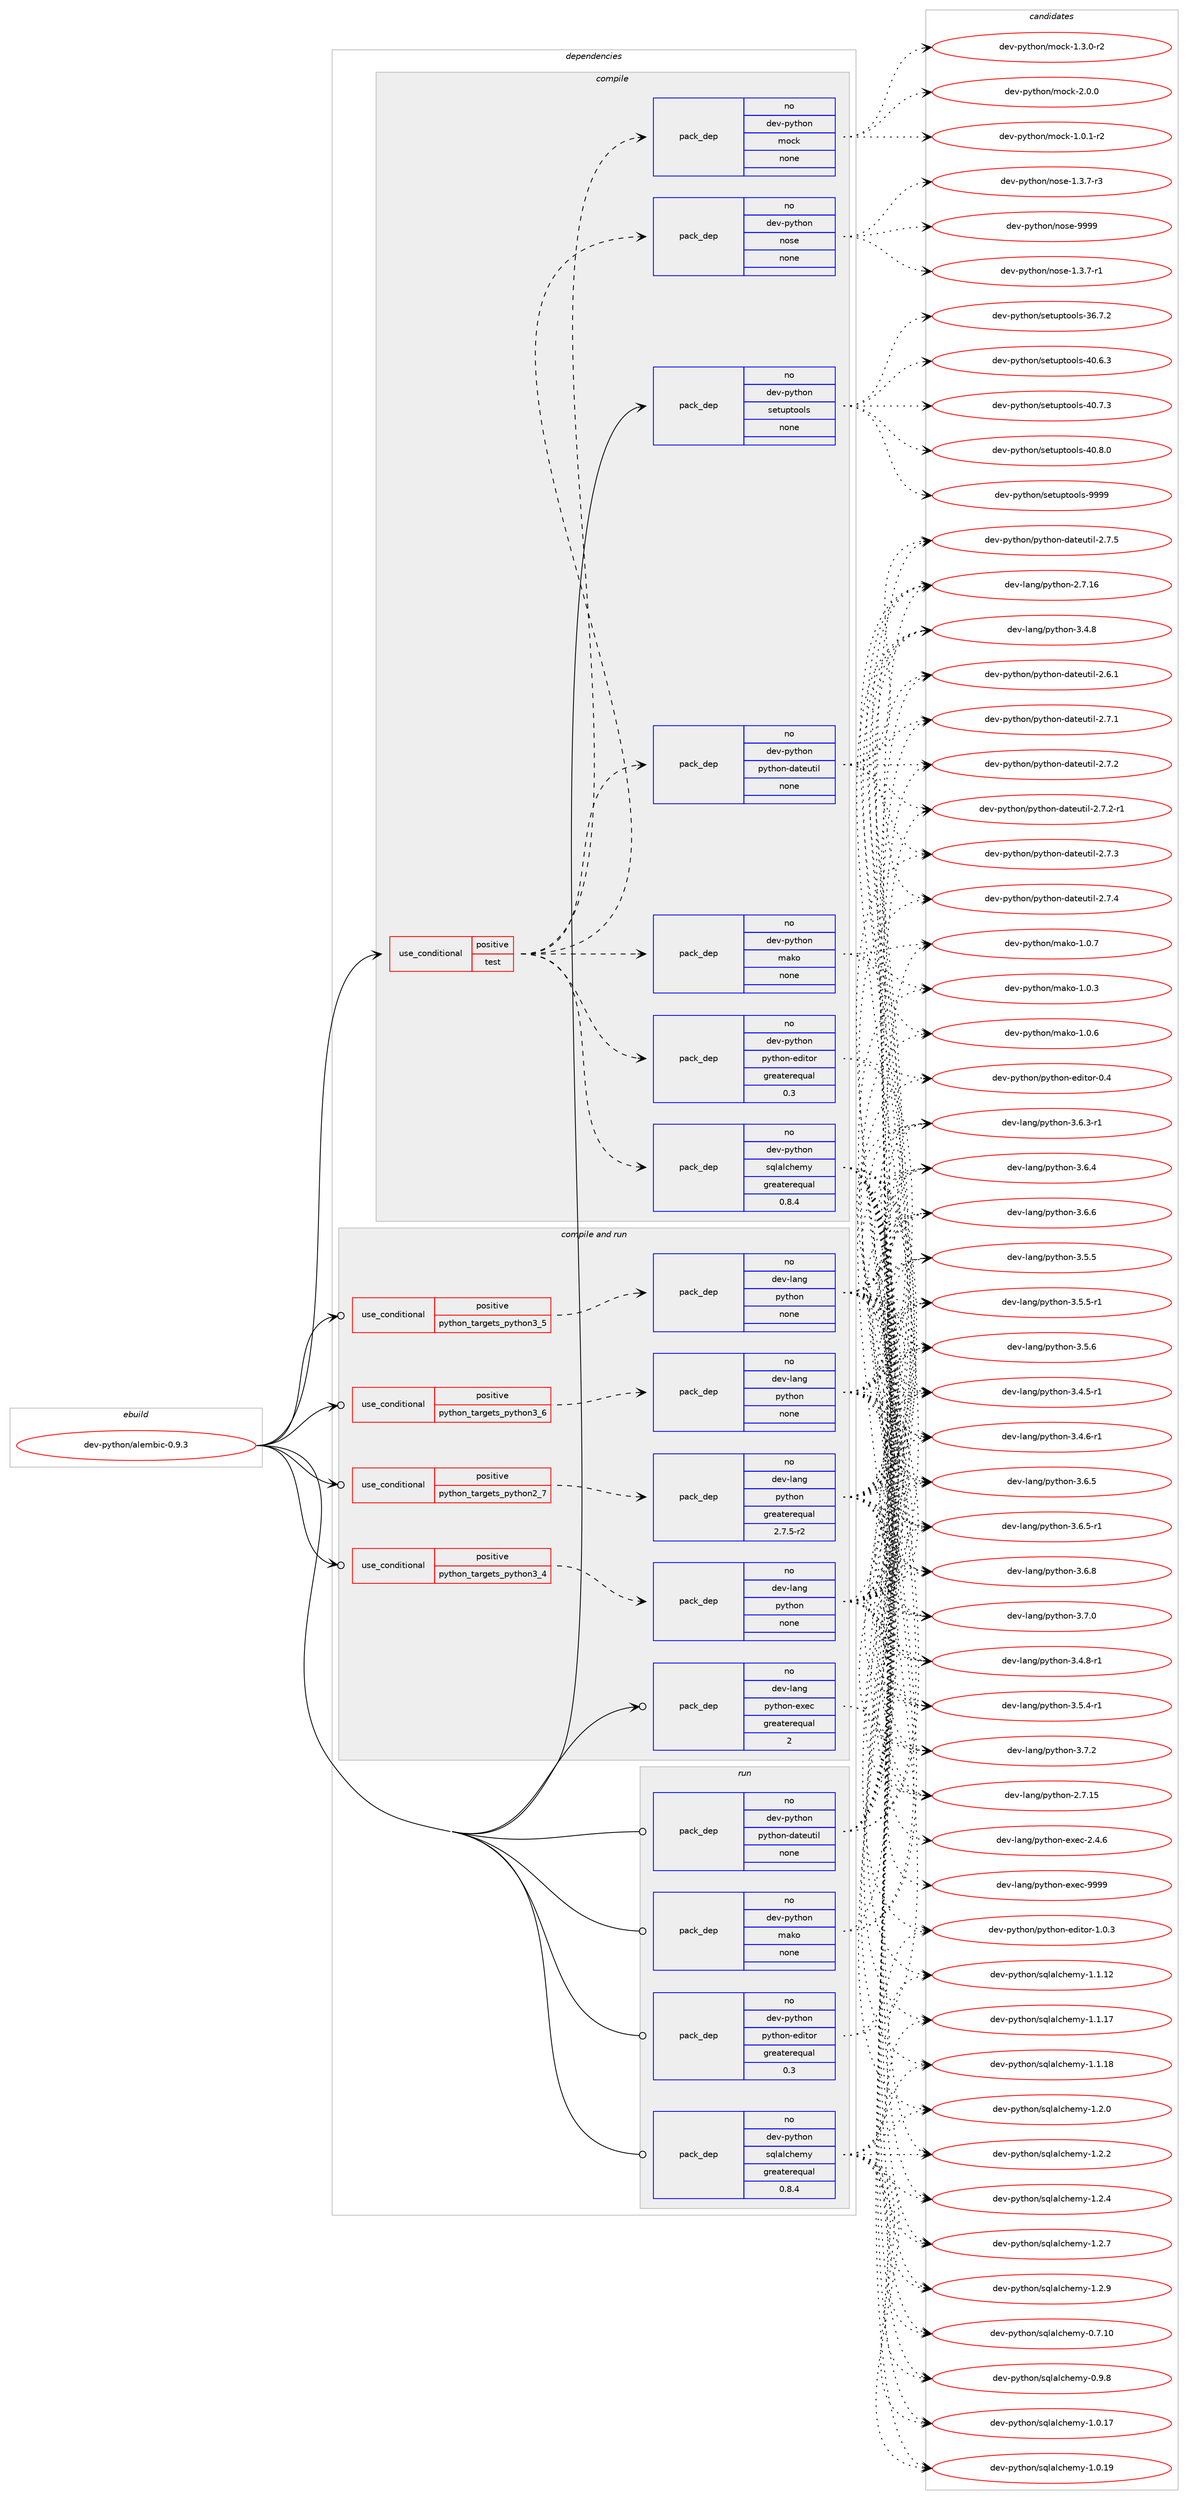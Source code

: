 digraph prolog {

# *************
# Graph options
# *************

newrank=true;
concentrate=true;
compound=true;
graph [rankdir=LR,fontname=Helvetica,fontsize=10,ranksep=1.5];#, ranksep=2.5, nodesep=0.2];
edge  [arrowhead=vee];
node  [fontname=Helvetica,fontsize=10];

# **********
# The ebuild
# **********

subgraph cluster_leftcol {
color=gray;
rank=same;
label=<<i>ebuild</i>>;
id [label="dev-python/alembic-0.9.3", color=red, width=4, href="../dev-python/alembic-0.9.3.svg"];
}

# ****************
# The dependencies
# ****************

subgraph cluster_midcol {
color=gray;
label=<<i>dependencies</i>>;
subgraph cluster_compile {
fillcolor="#eeeeee";
style=filled;
label=<<i>compile</i>>;
subgraph cond370687 {
dependency1398042 [label=<<TABLE BORDER="0" CELLBORDER="1" CELLSPACING="0" CELLPADDING="4"><TR><TD ROWSPAN="3" CELLPADDING="10">use_conditional</TD></TR><TR><TD>positive</TD></TR><TR><TD>test</TD></TR></TABLE>>, shape=none, color=red];
subgraph pack1004130 {
dependency1398043 [label=<<TABLE BORDER="0" CELLBORDER="1" CELLSPACING="0" CELLPADDING="4" WIDTH="220"><TR><TD ROWSPAN="6" CELLPADDING="30">pack_dep</TD></TR><TR><TD WIDTH="110">no</TD></TR><TR><TD>dev-python</TD></TR><TR><TD>sqlalchemy</TD></TR><TR><TD>greaterequal</TD></TR><TR><TD>0.8.4</TD></TR></TABLE>>, shape=none, color=blue];
}
dependency1398042:e -> dependency1398043:w [weight=20,style="dashed",arrowhead="vee"];
subgraph pack1004131 {
dependency1398044 [label=<<TABLE BORDER="0" CELLBORDER="1" CELLSPACING="0" CELLPADDING="4" WIDTH="220"><TR><TD ROWSPAN="6" CELLPADDING="30">pack_dep</TD></TR><TR><TD WIDTH="110">no</TD></TR><TR><TD>dev-python</TD></TR><TR><TD>mako</TD></TR><TR><TD>none</TD></TR><TR><TD></TD></TR></TABLE>>, shape=none, color=blue];
}
dependency1398042:e -> dependency1398044:w [weight=20,style="dashed",arrowhead="vee"];
subgraph pack1004132 {
dependency1398045 [label=<<TABLE BORDER="0" CELLBORDER="1" CELLSPACING="0" CELLPADDING="4" WIDTH="220"><TR><TD ROWSPAN="6" CELLPADDING="30">pack_dep</TD></TR><TR><TD WIDTH="110">no</TD></TR><TR><TD>dev-python</TD></TR><TR><TD>python-editor</TD></TR><TR><TD>greaterequal</TD></TR><TR><TD>0.3</TD></TR></TABLE>>, shape=none, color=blue];
}
dependency1398042:e -> dependency1398045:w [weight=20,style="dashed",arrowhead="vee"];
subgraph pack1004133 {
dependency1398046 [label=<<TABLE BORDER="0" CELLBORDER="1" CELLSPACING="0" CELLPADDING="4" WIDTH="220"><TR><TD ROWSPAN="6" CELLPADDING="30">pack_dep</TD></TR><TR><TD WIDTH="110">no</TD></TR><TR><TD>dev-python</TD></TR><TR><TD>python-dateutil</TD></TR><TR><TD>none</TD></TR><TR><TD></TD></TR></TABLE>>, shape=none, color=blue];
}
dependency1398042:e -> dependency1398046:w [weight=20,style="dashed",arrowhead="vee"];
subgraph pack1004134 {
dependency1398047 [label=<<TABLE BORDER="0" CELLBORDER="1" CELLSPACING="0" CELLPADDING="4" WIDTH="220"><TR><TD ROWSPAN="6" CELLPADDING="30">pack_dep</TD></TR><TR><TD WIDTH="110">no</TD></TR><TR><TD>dev-python</TD></TR><TR><TD>nose</TD></TR><TR><TD>none</TD></TR><TR><TD></TD></TR></TABLE>>, shape=none, color=blue];
}
dependency1398042:e -> dependency1398047:w [weight=20,style="dashed",arrowhead="vee"];
subgraph pack1004135 {
dependency1398048 [label=<<TABLE BORDER="0" CELLBORDER="1" CELLSPACING="0" CELLPADDING="4" WIDTH="220"><TR><TD ROWSPAN="6" CELLPADDING="30">pack_dep</TD></TR><TR><TD WIDTH="110">no</TD></TR><TR><TD>dev-python</TD></TR><TR><TD>mock</TD></TR><TR><TD>none</TD></TR><TR><TD></TD></TR></TABLE>>, shape=none, color=blue];
}
dependency1398042:e -> dependency1398048:w [weight=20,style="dashed",arrowhead="vee"];
}
id:e -> dependency1398042:w [weight=20,style="solid",arrowhead="vee"];
subgraph pack1004136 {
dependency1398049 [label=<<TABLE BORDER="0" CELLBORDER="1" CELLSPACING="0" CELLPADDING="4" WIDTH="220"><TR><TD ROWSPAN="6" CELLPADDING="30">pack_dep</TD></TR><TR><TD WIDTH="110">no</TD></TR><TR><TD>dev-python</TD></TR><TR><TD>setuptools</TD></TR><TR><TD>none</TD></TR><TR><TD></TD></TR></TABLE>>, shape=none, color=blue];
}
id:e -> dependency1398049:w [weight=20,style="solid",arrowhead="vee"];
}
subgraph cluster_compileandrun {
fillcolor="#eeeeee";
style=filled;
label=<<i>compile and run</i>>;
subgraph cond370688 {
dependency1398050 [label=<<TABLE BORDER="0" CELLBORDER="1" CELLSPACING="0" CELLPADDING="4"><TR><TD ROWSPAN="3" CELLPADDING="10">use_conditional</TD></TR><TR><TD>positive</TD></TR><TR><TD>python_targets_python2_7</TD></TR></TABLE>>, shape=none, color=red];
subgraph pack1004137 {
dependency1398051 [label=<<TABLE BORDER="0" CELLBORDER="1" CELLSPACING="0" CELLPADDING="4" WIDTH="220"><TR><TD ROWSPAN="6" CELLPADDING="30">pack_dep</TD></TR><TR><TD WIDTH="110">no</TD></TR><TR><TD>dev-lang</TD></TR><TR><TD>python</TD></TR><TR><TD>greaterequal</TD></TR><TR><TD>2.7.5-r2</TD></TR></TABLE>>, shape=none, color=blue];
}
dependency1398050:e -> dependency1398051:w [weight=20,style="dashed",arrowhead="vee"];
}
id:e -> dependency1398050:w [weight=20,style="solid",arrowhead="odotvee"];
subgraph cond370689 {
dependency1398052 [label=<<TABLE BORDER="0" CELLBORDER="1" CELLSPACING="0" CELLPADDING="4"><TR><TD ROWSPAN="3" CELLPADDING="10">use_conditional</TD></TR><TR><TD>positive</TD></TR><TR><TD>python_targets_python3_4</TD></TR></TABLE>>, shape=none, color=red];
subgraph pack1004138 {
dependency1398053 [label=<<TABLE BORDER="0" CELLBORDER="1" CELLSPACING="0" CELLPADDING="4" WIDTH="220"><TR><TD ROWSPAN="6" CELLPADDING="30">pack_dep</TD></TR><TR><TD WIDTH="110">no</TD></TR><TR><TD>dev-lang</TD></TR><TR><TD>python</TD></TR><TR><TD>none</TD></TR><TR><TD></TD></TR></TABLE>>, shape=none, color=blue];
}
dependency1398052:e -> dependency1398053:w [weight=20,style="dashed",arrowhead="vee"];
}
id:e -> dependency1398052:w [weight=20,style="solid",arrowhead="odotvee"];
subgraph cond370690 {
dependency1398054 [label=<<TABLE BORDER="0" CELLBORDER="1" CELLSPACING="0" CELLPADDING="4"><TR><TD ROWSPAN="3" CELLPADDING="10">use_conditional</TD></TR><TR><TD>positive</TD></TR><TR><TD>python_targets_python3_5</TD></TR></TABLE>>, shape=none, color=red];
subgraph pack1004139 {
dependency1398055 [label=<<TABLE BORDER="0" CELLBORDER="1" CELLSPACING="0" CELLPADDING="4" WIDTH="220"><TR><TD ROWSPAN="6" CELLPADDING="30">pack_dep</TD></TR><TR><TD WIDTH="110">no</TD></TR><TR><TD>dev-lang</TD></TR><TR><TD>python</TD></TR><TR><TD>none</TD></TR><TR><TD></TD></TR></TABLE>>, shape=none, color=blue];
}
dependency1398054:e -> dependency1398055:w [weight=20,style="dashed",arrowhead="vee"];
}
id:e -> dependency1398054:w [weight=20,style="solid",arrowhead="odotvee"];
subgraph cond370691 {
dependency1398056 [label=<<TABLE BORDER="0" CELLBORDER="1" CELLSPACING="0" CELLPADDING="4"><TR><TD ROWSPAN="3" CELLPADDING="10">use_conditional</TD></TR><TR><TD>positive</TD></TR><TR><TD>python_targets_python3_6</TD></TR></TABLE>>, shape=none, color=red];
subgraph pack1004140 {
dependency1398057 [label=<<TABLE BORDER="0" CELLBORDER="1" CELLSPACING="0" CELLPADDING="4" WIDTH="220"><TR><TD ROWSPAN="6" CELLPADDING="30">pack_dep</TD></TR><TR><TD WIDTH="110">no</TD></TR><TR><TD>dev-lang</TD></TR><TR><TD>python</TD></TR><TR><TD>none</TD></TR><TR><TD></TD></TR></TABLE>>, shape=none, color=blue];
}
dependency1398056:e -> dependency1398057:w [weight=20,style="dashed",arrowhead="vee"];
}
id:e -> dependency1398056:w [weight=20,style="solid",arrowhead="odotvee"];
subgraph pack1004141 {
dependency1398058 [label=<<TABLE BORDER="0" CELLBORDER="1" CELLSPACING="0" CELLPADDING="4" WIDTH="220"><TR><TD ROWSPAN="6" CELLPADDING="30">pack_dep</TD></TR><TR><TD WIDTH="110">no</TD></TR><TR><TD>dev-lang</TD></TR><TR><TD>python-exec</TD></TR><TR><TD>greaterequal</TD></TR><TR><TD>2</TD></TR></TABLE>>, shape=none, color=blue];
}
id:e -> dependency1398058:w [weight=20,style="solid",arrowhead="odotvee"];
}
subgraph cluster_run {
fillcolor="#eeeeee";
style=filled;
label=<<i>run</i>>;
subgraph pack1004142 {
dependency1398059 [label=<<TABLE BORDER="0" CELLBORDER="1" CELLSPACING="0" CELLPADDING="4" WIDTH="220"><TR><TD ROWSPAN="6" CELLPADDING="30">pack_dep</TD></TR><TR><TD WIDTH="110">no</TD></TR><TR><TD>dev-python</TD></TR><TR><TD>mako</TD></TR><TR><TD>none</TD></TR><TR><TD></TD></TR></TABLE>>, shape=none, color=blue];
}
id:e -> dependency1398059:w [weight=20,style="solid",arrowhead="odot"];
subgraph pack1004143 {
dependency1398060 [label=<<TABLE BORDER="0" CELLBORDER="1" CELLSPACING="0" CELLPADDING="4" WIDTH="220"><TR><TD ROWSPAN="6" CELLPADDING="30">pack_dep</TD></TR><TR><TD WIDTH="110">no</TD></TR><TR><TD>dev-python</TD></TR><TR><TD>python-dateutil</TD></TR><TR><TD>none</TD></TR><TR><TD></TD></TR></TABLE>>, shape=none, color=blue];
}
id:e -> dependency1398060:w [weight=20,style="solid",arrowhead="odot"];
subgraph pack1004144 {
dependency1398061 [label=<<TABLE BORDER="0" CELLBORDER="1" CELLSPACING="0" CELLPADDING="4" WIDTH="220"><TR><TD ROWSPAN="6" CELLPADDING="30">pack_dep</TD></TR><TR><TD WIDTH="110">no</TD></TR><TR><TD>dev-python</TD></TR><TR><TD>python-editor</TD></TR><TR><TD>greaterequal</TD></TR><TR><TD>0.3</TD></TR></TABLE>>, shape=none, color=blue];
}
id:e -> dependency1398061:w [weight=20,style="solid",arrowhead="odot"];
subgraph pack1004145 {
dependency1398062 [label=<<TABLE BORDER="0" CELLBORDER="1" CELLSPACING="0" CELLPADDING="4" WIDTH="220"><TR><TD ROWSPAN="6" CELLPADDING="30">pack_dep</TD></TR><TR><TD WIDTH="110">no</TD></TR><TR><TD>dev-python</TD></TR><TR><TD>sqlalchemy</TD></TR><TR><TD>greaterequal</TD></TR><TR><TD>0.8.4</TD></TR></TABLE>>, shape=none, color=blue];
}
id:e -> dependency1398062:w [weight=20,style="solid",arrowhead="odot"];
}
}

# **************
# The candidates
# **************

subgraph cluster_choices {
rank=same;
color=gray;
label=<<i>candidates</i>>;

subgraph choice1004130 {
color=black;
nodesep=1;
choice1001011184511212111610411111047115113108971089910410110912145484655464948 [label="dev-python/sqlalchemy-0.7.10", color=red, width=4,href="../dev-python/sqlalchemy-0.7.10.svg"];
choice10010111845112121116104111110471151131089710899104101109121454846574656 [label="dev-python/sqlalchemy-0.9.8", color=red, width=4,href="../dev-python/sqlalchemy-0.9.8.svg"];
choice1001011184511212111610411111047115113108971089910410110912145494648464955 [label="dev-python/sqlalchemy-1.0.17", color=red, width=4,href="../dev-python/sqlalchemy-1.0.17.svg"];
choice1001011184511212111610411111047115113108971089910410110912145494648464957 [label="dev-python/sqlalchemy-1.0.19", color=red, width=4,href="../dev-python/sqlalchemy-1.0.19.svg"];
choice1001011184511212111610411111047115113108971089910410110912145494649464950 [label="dev-python/sqlalchemy-1.1.12", color=red, width=4,href="../dev-python/sqlalchemy-1.1.12.svg"];
choice1001011184511212111610411111047115113108971089910410110912145494649464955 [label="dev-python/sqlalchemy-1.1.17", color=red, width=4,href="../dev-python/sqlalchemy-1.1.17.svg"];
choice1001011184511212111610411111047115113108971089910410110912145494649464956 [label="dev-python/sqlalchemy-1.1.18", color=red, width=4,href="../dev-python/sqlalchemy-1.1.18.svg"];
choice10010111845112121116104111110471151131089710899104101109121454946504648 [label="dev-python/sqlalchemy-1.2.0", color=red, width=4,href="../dev-python/sqlalchemy-1.2.0.svg"];
choice10010111845112121116104111110471151131089710899104101109121454946504650 [label="dev-python/sqlalchemy-1.2.2", color=red, width=4,href="../dev-python/sqlalchemy-1.2.2.svg"];
choice10010111845112121116104111110471151131089710899104101109121454946504652 [label="dev-python/sqlalchemy-1.2.4", color=red, width=4,href="../dev-python/sqlalchemy-1.2.4.svg"];
choice10010111845112121116104111110471151131089710899104101109121454946504655 [label="dev-python/sqlalchemy-1.2.7", color=red, width=4,href="../dev-python/sqlalchemy-1.2.7.svg"];
choice10010111845112121116104111110471151131089710899104101109121454946504657 [label="dev-python/sqlalchemy-1.2.9", color=red, width=4,href="../dev-python/sqlalchemy-1.2.9.svg"];
dependency1398043:e -> choice1001011184511212111610411111047115113108971089910410110912145484655464948:w [style=dotted,weight="100"];
dependency1398043:e -> choice10010111845112121116104111110471151131089710899104101109121454846574656:w [style=dotted,weight="100"];
dependency1398043:e -> choice1001011184511212111610411111047115113108971089910410110912145494648464955:w [style=dotted,weight="100"];
dependency1398043:e -> choice1001011184511212111610411111047115113108971089910410110912145494648464957:w [style=dotted,weight="100"];
dependency1398043:e -> choice1001011184511212111610411111047115113108971089910410110912145494649464950:w [style=dotted,weight="100"];
dependency1398043:e -> choice1001011184511212111610411111047115113108971089910410110912145494649464955:w [style=dotted,weight="100"];
dependency1398043:e -> choice1001011184511212111610411111047115113108971089910410110912145494649464956:w [style=dotted,weight="100"];
dependency1398043:e -> choice10010111845112121116104111110471151131089710899104101109121454946504648:w [style=dotted,weight="100"];
dependency1398043:e -> choice10010111845112121116104111110471151131089710899104101109121454946504650:w [style=dotted,weight="100"];
dependency1398043:e -> choice10010111845112121116104111110471151131089710899104101109121454946504652:w [style=dotted,weight="100"];
dependency1398043:e -> choice10010111845112121116104111110471151131089710899104101109121454946504655:w [style=dotted,weight="100"];
dependency1398043:e -> choice10010111845112121116104111110471151131089710899104101109121454946504657:w [style=dotted,weight="100"];
}
subgraph choice1004131 {
color=black;
nodesep=1;
choice100101118451121211161041111104710997107111454946484651 [label="dev-python/mako-1.0.3", color=red, width=4,href="../dev-python/mako-1.0.3.svg"];
choice100101118451121211161041111104710997107111454946484654 [label="dev-python/mako-1.0.6", color=red, width=4,href="../dev-python/mako-1.0.6.svg"];
choice100101118451121211161041111104710997107111454946484655 [label="dev-python/mako-1.0.7", color=red, width=4,href="../dev-python/mako-1.0.7.svg"];
dependency1398044:e -> choice100101118451121211161041111104710997107111454946484651:w [style=dotted,weight="100"];
dependency1398044:e -> choice100101118451121211161041111104710997107111454946484654:w [style=dotted,weight="100"];
dependency1398044:e -> choice100101118451121211161041111104710997107111454946484655:w [style=dotted,weight="100"];
}
subgraph choice1004132 {
color=black;
nodesep=1;
choice10010111845112121116104111110471121211161041111104510110010511611111445484652 [label="dev-python/python-editor-0.4", color=red, width=4,href="../dev-python/python-editor-0.4.svg"];
choice100101118451121211161041111104711212111610411111045101100105116111114454946484651 [label="dev-python/python-editor-1.0.3", color=red, width=4,href="../dev-python/python-editor-1.0.3.svg"];
dependency1398045:e -> choice10010111845112121116104111110471121211161041111104510110010511611111445484652:w [style=dotted,weight="100"];
dependency1398045:e -> choice100101118451121211161041111104711212111610411111045101100105116111114454946484651:w [style=dotted,weight="100"];
}
subgraph choice1004133 {
color=black;
nodesep=1;
choice10010111845112121116104111110471121211161041111104510097116101117116105108455046544649 [label="dev-python/python-dateutil-2.6.1", color=red, width=4,href="../dev-python/python-dateutil-2.6.1.svg"];
choice10010111845112121116104111110471121211161041111104510097116101117116105108455046554649 [label="dev-python/python-dateutil-2.7.1", color=red, width=4,href="../dev-python/python-dateutil-2.7.1.svg"];
choice10010111845112121116104111110471121211161041111104510097116101117116105108455046554650 [label="dev-python/python-dateutil-2.7.2", color=red, width=4,href="../dev-python/python-dateutil-2.7.2.svg"];
choice100101118451121211161041111104711212111610411111045100971161011171161051084550465546504511449 [label="dev-python/python-dateutil-2.7.2-r1", color=red, width=4,href="../dev-python/python-dateutil-2.7.2-r1.svg"];
choice10010111845112121116104111110471121211161041111104510097116101117116105108455046554651 [label="dev-python/python-dateutil-2.7.3", color=red, width=4,href="../dev-python/python-dateutil-2.7.3.svg"];
choice10010111845112121116104111110471121211161041111104510097116101117116105108455046554652 [label="dev-python/python-dateutil-2.7.4", color=red, width=4,href="../dev-python/python-dateutil-2.7.4.svg"];
choice10010111845112121116104111110471121211161041111104510097116101117116105108455046554653 [label="dev-python/python-dateutil-2.7.5", color=red, width=4,href="../dev-python/python-dateutil-2.7.5.svg"];
dependency1398046:e -> choice10010111845112121116104111110471121211161041111104510097116101117116105108455046544649:w [style=dotted,weight="100"];
dependency1398046:e -> choice10010111845112121116104111110471121211161041111104510097116101117116105108455046554649:w [style=dotted,weight="100"];
dependency1398046:e -> choice10010111845112121116104111110471121211161041111104510097116101117116105108455046554650:w [style=dotted,weight="100"];
dependency1398046:e -> choice100101118451121211161041111104711212111610411111045100971161011171161051084550465546504511449:w [style=dotted,weight="100"];
dependency1398046:e -> choice10010111845112121116104111110471121211161041111104510097116101117116105108455046554651:w [style=dotted,weight="100"];
dependency1398046:e -> choice10010111845112121116104111110471121211161041111104510097116101117116105108455046554652:w [style=dotted,weight="100"];
dependency1398046:e -> choice10010111845112121116104111110471121211161041111104510097116101117116105108455046554653:w [style=dotted,weight="100"];
}
subgraph choice1004134 {
color=black;
nodesep=1;
choice10010111845112121116104111110471101111151014549465146554511449 [label="dev-python/nose-1.3.7-r1", color=red, width=4,href="../dev-python/nose-1.3.7-r1.svg"];
choice10010111845112121116104111110471101111151014549465146554511451 [label="dev-python/nose-1.3.7-r3", color=red, width=4,href="../dev-python/nose-1.3.7-r3.svg"];
choice10010111845112121116104111110471101111151014557575757 [label="dev-python/nose-9999", color=red, width=4,href="../dev-python/nose-9999.svg"];
dependency1398047:e -> choice10010111845112121116104111110471101111151014549465146554511449:w [style=dotted,weight="100"];
dependency1398047:e -> choice10010111845112121116104111110471101111151014549465146554511451:w [style=dotted,weight="100"];
dependency1398047:e -> choice10010111845112121116104111110471101111151014557575757:w [style=dotted,weight="100"];
}
subgraph choice1004135 {
color=black;
nodesep=1;
choice1001011184511212111610411111047109111991074549464846494511450 [label="dev-python/mock-1.0.1-r2", color=red, width=4,href="../dev-python/mock-1.0.1-r2.svg"];
choice1001011184511212111610411111047109111991074549465146484511450 [label="dev-python/mock-1.3.0-r2", color=red, width=4,href="../dev-python/mock-1.3.0-r2.svg"];
choice100101118451121211161041111104710911199107455046484648 [label="dev-python/mock-2.0.0", color=red, width=4,href="../dev-python/mock-2.0.0.svg"];
dependency1398048:e -> choice1001011184511212111610411111047109111991074549464846494511450:w [style=dotted,weight="100"];
dependency1398048:e -> choice1001011184511212111610411111047109111991074549465146484511450:w [style=dotted,weight="100"];
dependency1398048:e -> choice100101118451121211161041111104710911199107455046484648:w [style=dotted,weight="100"];
}
subgraph choice1004136 {
color=black;
nodesep=1;
choice100101118451121211161041111104711510111611711211611111110811545515446554650 [label="dev-python/setuptools-36.7.2", color=red, width=4,href="../dev-python/setuptools-36.7.2.svg"];
choice100101118451121211161041111104711510111611711211611111110811545524846544651 [label="dev-python/setuptools-40.6.3", color=red, width=4,href="../dev-python/setuptools-40.6.3.svg"];
choice100101118451121211161041111104711510111611711211611111110811545524846554651 [label="dev-python/setuptools-40.7.3", color=red, width=4,href="../dev-python/setuptools-40.7.3.svg"];
choice100101118451121211161041111104711510111611711211611111110811545524846564648 [label="dev-python/setuptools-40.8.0", color=red, width=4,href="../dev-python/setuptools-40.8.0.svg"];
choice10010111845112121116104111110471151011161171121161111111081154557575757 [label="dev-python/setuptools-9999", color=red, width=4,href="../dev-python/setuptools-9999.svg"];
dependency1398049:e -> choice100101118451121211161041111104711510111611711211611111110811545515446554650:w [style=dotted,weight="100"];
dependency1398049:e -> choice100101118451121211161041111104711510111611711211611111110811545524846544651:w [style=dotted,weight="100"];
dependency1398049:e -> choice100101118451121211161041111104711510111611711211611111110811545524846554651:w [style=dotted,weight="100"];
dependency1398049:e -> choice100101118451121211161041111104711510111611711211611111110811545524846564648:w [style=dotted,weight="100"];
dependency1398049:e -> choice10010111845112121116104111110471151011161171121161111111081154557575757:w [style=dotted,weight="100"];
}
subgraph choice1004137 {
color=black;
nodesep=1;
choice10010111845108971101034711212111610411111045504655464953 [label="dev-lang/python-2.7.15", color=red, width=4,href="../dev-lang/python-2.7.15.svg"];
choice10010111845108971101034711212111610411111045504655464954 [label="dev-lang/python-2.7.16", color=red, width=4,href="../dev-lang/python-2.7.16.svg"];
choice1001011184510897110103471121211161041111104551465246534511449 [label="dev-lang/python-3.4.5-r1", color=red, width=4,href="../dev-lang/python-3.4.5-r1.svg"];
choice1001011184510897110103471121211161041111104551465246544511449 [label="dev-lang/python-3.4.6-r1", color=red, width=4,href="../dev-lang/python-3.4.6-r1.svg"];
choice100101118451089711010347112121116104111110455146524656 [label="dev-lang/python-3.4.8", color=red, width=4,href="../dev-lang/python-3.4.8.svg"];
choice1001011184510897110103471121211161041111104551465246564511449 [label="dev-lang/python-3.4.8-r1", color=red, width=4,href="../dev-lang/python-3.4.8-r1.svg"];
choice1001011184510897110103471121211161041111104551465346524511449 [label="dev-lang/python-3.5.4-r1", color=red, width=4,href="../dev-lang/python-3.5.4-r1.svg"];
choice100101118451089711010347112121116104111110455146534653 [label="dev-lang/python-3.5.5", color=red, width=4,href="../dev-lang/python-3.5.5.svg"];
choice1001011184510897110103471121211161041111104551465346534511449 [label="dev-lang/python-3.5.5-r1", color=red, width=4,href="../dev-lang/python-3.5.5-r1.svg"];
choice100101118451089711010347112121116104111110455146534654 [label="dev-lang/python-3.5.6", color=red, width=4,href="../dev-lang/python-3.5.6.svg"];
choice1001011184510897110103471121211161041111104551465446514511449 [label="dev-lang/python-3.6.3-r1", color=red, width=4,href="../dev-lang/python-3.6.3-r1.svg"];
choice100101118451089711010347112121116104111110455146544652 [label="dev-lang/python-3.6.4", color=red, width=4,href="../dev-lang/python-3.6.4.svg"];
choice100101118451089711010347112121116104111110455146544653 [label="dev-lang/python-3.6.5", color=red, width=4,href="../dev-lang/python-3.6.5.svg"];
choice1001011184510897110103471121211161041111104551465446534511449 [label="dev-lang/python-3.6.5-r1", color=red, width=4,href="../dev-lang/python-3.6.5-r1.svg"];
choice100101118451089711010347112121116104111110455146544654 [label="dev-lang/python-3.6.6", color=red, width=4,href="../dev-lang/python-3.6.6.svg"];
choice100101118451089711010347112121116104111110455146544656 [label="dev-lang/python-3.6.8", color=red, width=4,href="../dev-lang/python-3.6.8.svg"];
choice100101118451089711010347112121116104111110455146554648 [label="dev-lang/python-3.7.0", color=red, width=4,href="../dev-lang/python-3.7.0.svg"];
choice100101118451089711010347112121116104111110455146554650 [label="dev-lang/python-3.7.2", color=red, width=4,href="../dev-lang/python-3.7.2.svg"];
dependency1398051:e -> choice10010111845108971101034711212111610411111045504655464953:w [style=dotted,weight="100"];
dependency1398051:e -> choice10010111845108971101034711212111610411111045504655464954:w [style=dotted,weight="100"];
dependency1398051:e -> choice1001011184510897110103471121211161041111104551465246534511449:w [style=dotted,weight="100"];
dependency1398051:e -> choice1001011184510897110103471121211161041111104551465246544511449:w [style=dotted,weight="100"];
dependency1398051:e -> choice100101118451089711010347112121116104111110455146524656:w [style=dotted,weight="100"];
dependency1398051:e -> choice1001011184510897110103471121211161041111104551465246564511449:w [style=dotted,weight="100"];
dependency1398051:e -> choice1001011184510897110103471121211161041111104551465346524511449:w [style=dotted,weight="100"];
dependency1398051:e -> choice100101118451089711010347112121116104111110455146534653:w [style=dotted,weight="100"];
dependency1398051:e -> choice1001011184510897110103471121211161041111104551465346534511449:w [style=dotted,weight="100"];
dependency1398051:e -> choice100101118451089711010347112121116104111110455146534654:w [style=dotted,weight="100"];
dependency1398051:e -> choice1001011184510897110103471121211161041111104551465446514511449:w [style=dotted,weight="100"];
dependency1398051:e -> choice100101118451089711010347112121116104111110455146544652:w [style=dotted,weight="100"];
dependency1398051:e -> choice100101118451089711010347112121116104111110455146544653:w [style=dotted,weight="100"];
dependency1398051:e -> choice1001011184510897110103471121211161041111104551465446534511449:w [style=dotted,weight="100"];
dependency1398051:e -> choice100101118451089711010347112121116104111110455146544654:w [style=dotted,weight="100"];
dependency1398051:e -> choice100101118451089711010347112121116104111110455146544656:w [style=dotted,weight="100"];
dependency1398051:e -> choice100101118451089711010347112121116104111110455146554648:w [style=dotted,weight="100"];
dependency1398051:e -> choice100101118451089711010347112121116104111110455146554650:w [style=dotted,weight="100"];
}
subgraph choice1004138 {
color=black;
nodesep=1;
choice10010111845108971101034711212111610411111045504655464953 [label="dev-lang/python-2.7.15", color=red, width=4,href="../dev-lang/python-2.7.15.svg"];
choice10010111845108971101034711212111610411111045504655464954 [label="dev-lang/python-2.7.16", color=red, width=4,href="../dev-lang/python-2.7.16.svg"];
choice1001011184510897110103471121211161041111104551465246534511449 [label="dev-lang/python-3.4.5-r1", color=red, width=4,href="../dev-lang/python-3.4.5-r1.svg"];
choice1001011184510897110103471121211161041111104551465246544511449 [label="dev-lang/python-3.4.6-r1", color=red, width=4,href="../dev-lang/python-3.4.6-r1.svg"];
choice100101118451089711010347112121116104111110455146524656 [label="dev-lang/python-3.4.8", color=red, width=4,href="../dev-lang/python-3.4.8.svg"];
choice1001011184510897110103471121211161041111104551465246564511449 [label="dev-lang/python-3.4.8-r1", color=red, width=4,href="../dev-lang/python-3.4.8-r1.svg"];
choice1001011184510897110103471121211161041111104551465346524511449 [label="dev-lang/python-3.5.4-r1", color=red, width=4,href="../dev-lang/python-3.5.4-r1.svg"];
choice100101118451089711010347112121116104111110455146534653 [label="dev-lang/python-3.5.5", color=red, width=4,href="../dev-lang/python-3.5.5.svg"];
choice1001011184510897110103471121211161041111104551465346534511449 [label="dev-lang/python-3.5.5-r1", color=red, width=4,href="../dev-lang/python-3.5.5-r1.svg"];
choice100101118451089711010347112121116104111110455146534654 [label="dev-lang/python-3.5.6", color=red, width=4,href="../dev-lang/python-3.5.6.svg"];
choice1001011184510897110103471121211161041111104551465446514511449 [label="dev-lang/python-3.6.3-r1", color=red, width=4,href="../dev-lang/python-3.6.3-r1.svg"];
choice100101118451089711010347112121116104111110455146544652 [label="dev-lang/python-3.6.4", color=red, width=4,href="../dev-lang/python-3.6.4.svg"];
choice100101118451089711010347112121116104111110455146544653 [label="dev-lang/python-3.6.5", color=red, width=4,href="../dev-lang/python-3.6.5.svg"];
choice1001011184510897110103471121211161041111104551465446534511449 [label="dev-lang/python-3.6.5-r1", color=red, width=4,href="../dev-lang/python-3.6.5-r1.svg"];
choice100101118451089711010347112121116104111110455146544654 [label="dev-lang/python-3.6.6", color=red, width=4,href="../dev-lang/python-3.6.6.svg"];
choice100101118451089711010347112121116104111110455146544656 [label="dev-lang/python-3.6.8", color=red, width=4,href="../dev-lang/python-3.6.8.svg"];
choice100101118451089711010347112121116104111110455146554648 [label="dev-lang/python-3.7.0", color=red, width=4,href="../dev-lang/python-3.7.0.svg"];
choice100101118451089711010347112121116104111110455146554650 [label="dev-lang/python-3.7.2", color=red, width=4,href="../dev-lang/python-3.7.2.svg"];
dependency1398053:e -> choice10010111845108971101034711212111610411111045504655464953:w [style=dotted,weight="100"];
dependency1398053:e -> choice10010111845108971101034711212111610411111045504655464954:w [style=dotted,weight="100"];
dependency1398053:e -> choice1001011184510897110103471121211161041111104551465246534511449:w [style=dotted,weight="100"];
dependency1398053:e -> choice1001011184510897110103471121211161041111104551465246544511449:w [style=dotted,weight="100"];
dependency1398053:e -> choice100101118451089711010347112121116104111110455146524656:w [style=dotted,weight="100"];
dependency1398053:e -> choice1001011184510897110103471121211161041111104551465246564511449:w [style=dotted,weight="100"];
dependency1398053:e -> choice1001011184510897110103471121211161041111104551465346524511449:w [style=dotted,weight="100"];
dependency1398053:e -> choice100101118451089711010347112121116104111110455146534653:w [style=dotted,weight="100"];
dependency1398053:e -> choice1001011184510897110103471121211161041111104551465346534511449:w [style=dotted,weight="100"];
dependency1398053:e -> choice100101118451089711010347112121116104111110455146534654:w [style=dotted,weight="100"];
dependency1398053:e -> choice1001011184510897110103471121211161041111104551465446514511449:w [style=dotted,weight="100"];
dependency1398053:e -> choice100101118451089711010347112121116104111110455146544652:w [style=dotted,weight="100"];
dependency1398053:e -> choice100101118451089711010347112121116104111110455146544653:w [style=dotted,weight="100"];
dependency1398053:e -> choice1001011184510897110103471121211161041111104551465446534511449:w [style=dotted,weight="100"];
dependency1398053:e -> choice100101118451089711010347112121116104111110455146544654:w [style=dotted,weight="100"];
dependency1398053:e -> choice100101118451089711010347112121116104111110455146544656:w [style=dotted,weight="100"];
dependency1398053:e -> choice100101118451089711010347112121116104111110455146554648:w [style=dotted,weight="100"];
dependency1398053:e -> choice100101118451089711010347112121116104111110455146554650:w [style=dotted,weight="100"];
}
subgraph choice1004139 {
color=black;
nodesep=1;
choice10010111845108971101034711212111610411111045504655464953 [label="dev-lang/python-2.7.15", color=red, width=4,href="../dev-lang/python-2.7.15.svg"];
choice10010111845108971101034711212111610411111045504655464954 [label="dev-lang/python-2.7.16", color=red, width=4,href="../dev-lang/python-2.7.16.svg"];
choice1001011184510897110103471121211161041111104551465246534511449 [label="dev-lang/python-3.4.5-r1", color=red, width=4,href="../dev-lang/python-3.4.5-r1.svg"];
choice1001011184510897110103471121211161041111104551465246544511449 [label="dev-lang/python-3.4.6-r1", color=red, width=4,href="../dev-lang/python-3.4.6-r1.svg"];
choice100101118451089711010347112121116104111110455146524656 [label="dev-lang/python-3.4.8", color=red, width=4,href="../dev-lang/python-3.4.8.svg"];
choice1001011184510897110103471121211161041111104551465246564511449 [label="dev-lang/python-3.4.8-r1", color=red, width=4,href="../dev-lang/python-3.4.8-r1.svg"];
choice1001011184510897110103471121211161041111104551465346524511449 [label="dev-lang/python-3.5.4-r1", color=red, width=4,href="../dev-lang/python-3.5.4-r1.svg"];
choice100101118451089711010347112121116104111110455146534653 [label="dev-lang/python-3.5.5", color=red, width=4,href="../dev-lang/python-3.5.5.svg"];
choice1001011184510897110103471121211161041111104551465346534511449 [label="dev-lang/python-3.5.5-r1", color=red, width=4,href="../dev-lang/python-3.5.5-r1.svg"];
choice100101118451089711010347112121116104111110455146534654 [label="dev-lang/python-3.5.6", color=red, width=4,href="../dev-lang/python-3.5.6.svg"];
choice1001011184510897110103471121211161041111104551465446514511449 [label="dev-lang/python-3.6.3-r1", color=red, width=4,href="../dev-lang/python-3.6.3-r1.svg"];
choice100101118451089711010347112121116104111110455146544652 [label="dev-lang/python-3.6.4", color=red, width=4,href="../dev-lang/python-3.6.4.svg"];
choice100101118451089711010347112121116104111110455146544653 [label="dev-lang/python-3.6.5", color=red, width=4,href="../dev-lang/python-3.6.5.svg"];
choice1001011184510897110103471121211161041111104551465446534511449 [label="dev-lang/python-3.6.5-r1", color=red, width=4,href="../dev-lang/python-3.6.5-r1.svg"];
choice100101118451089711010347112121116104111110455146544654 [label="dev-lang/python-3.6.6", color=red, width=4,href="../dev-lang/python-3.6.6.svg"];
choice100101118451089711010347112121116104111110455146544656 [label="dev-lang/python-3.6.8", color=red, width=4,href="../dev-lang/python-3.6.8.svg"];
choice100101118451089711010347112121116104111110455146554648 [label="dev-lang/python-3.7.0", color=red, width=4,href="../dev-lang/python-3.7.0.svg"];
choice100101118451089711010347112121116104111110455146554650 [label="dev-lang/python-3.7.2", color=red, width=4,href="../dev-lang/python-3.7.2.svg"];
dependency1398055:e -> choice10010111845108971101034711212111610411111045504655464953:w [style=dotted,weight="100"];
dependency1398055:e -> choice10010111845108971101034711212111610411111045504655464954:w [style=dotted,weight="100"];
dependency1398055:e -> choice1001011184510897110103471121211161041111104551465246534511449:w [style=dotted,weight="100"];
dependency1398055:e -> choice1001011184510897110103471121211161041111104551465246544511449:w [style=dotted,weight="100"];
dependency1398055:e -> choice100101118451089711010347112121116104111110455146524656:w [style=dotted,weight="100"];
dependency1398055:e -> choice1001011184510897110103471121211161041111104551465246564511449:w [style=dotted,weight="100"];
dependency1398055:e -> choice1001011184510897110103471121211161041111104551465346524511449:w [style=dotted,weight="100"];
dependency1398055:e -> choice100101118451089711010347112121116104111110455146534653:w [style=dotted,weight="100"];
dependency1398055:e -> choice1001011184510897110103471121211161041111104551465346534511449:w [style=dotted,weight="100"];
dependency1398055:e -> choice100101118451089711010347112121116104111110455146534654:w [style=dotted,weight="100"];
dependency1398055:e -> choice1001011184510897110103471121211161041111104551465446514511449:w [style=dotted,weight="100"];
dependency1398055:e -> choice100101118451089711010347112121116104111110455146544652:w [style=dotted,weight="100"];
dependency1398055:e -> choice100101118451089711010347112121116104111110455146544653:w [style=dotted,weight="100"];
dependency1398055:e -> choice1001011184510897110103471121211161041111104551465446534511449:w [style=dotted,weight="100"];
dependency1398055:e -> choice100101118451089711010347112121116104111110455146544654:w [style=dotted,weight="100"];
dependency1398055:e -> choice100101118451089711010347112121116104111110455146544656:w [style=dotted,weight="100"];
dependency1398055:e -> choice100101118451089711010347112121116104111110455146554648:w [style=dotted,weight="100"];
dependency1398055:e -> choice100101118451089711010347112121116104111110455146554650:w [style=dotted,weight="100"];
}
subgraph choice1004140 {
color=black;
nodesep=1;
choice10010111845108971101034711212111610411111045504655464953 [label="dev-lang/python-2.7.15", color=red, width=4,href="../dev-lang/python-2.7.15.svg"];
choice10010111845108971101034711212111610411111045504655464954 [label="dev-lang/python-2.7.16", color=red, width=4,href="../dev-lang/python-2.7.16.svg"];
choice1001011184510897110103471121211161041111104551465246534511449 [label="dev-lang/python-3.4.5-r1", color=red, width=4,href="../dev-lang/python-3.4.5-r1.svg"];
choice1001011184510897110103471121211161041111104551465246544511449 [label="dev-lang/python-3.4.6-r1", color=red, width=4,href="../dev-lang/python-3.4.6-r1.svg"];
choice100101118451089711010347112121116104111110455146524656 [label="dev-lang/python-3.4.8", color=red, width=4,href="../dev-lang/python-3.4.8.svg"];
choice1001011184510897110103471121211161041111104551465246564511449 [label="dev-lang/python-3.4.8-r1", color=red, width=4,href="../dev-lang/python-3.4.8-r1.svg"];
choice1001011184510897110103471121211161041111104551465346524511449 [label="dev-lang/python-3.5.4-r1", color=red, width=4,href="../dev-lang/python-3.5.4-r1.svg"];
choice100101118451089711010347112121116104111110455146534653 [label="dev-lang/python-3.5.5", color=red, width=4,href="../dev-lang/python-3.5.5.svg"];
choice1001011184510897110103471121211161041111104551465346534511449 [label="dev-lang/python-3.5.5-r1", color=red, width=4,href="../dev-lang/python-3.5.5-r1.svg"];
choice100101118451089711010347112121116104111110455146534654 [label="dev-lang/python-3.5.6", color=red, width=4,href="../dev-lang/python-3.5.6.svg"];
choice1001011184510897110103471121211161041111104551465446514511449 [label="dev-lang/python-3.6.3-r1", color=red, width=4,href="../dev-lang/python-3.6.3-r1.svg"];
choice100101118451089711010347112121116104111110455146544652 [label="dev-lang/python-3.6.4", color=red, width=4,href="../dev-lang/python-3.6.4.svg"];
choice100101118451089711010347112121116104111110455146544653 [label="dev-lang/python-3.6.5", color=red, width=4,href="../dev-lang/python-3.6.5.svg"];
choice1001011184510897110103471121211161041111104551465446534511449 [label="dev-lang/python-3.6.5-r1", color=red, width=4,href="../dev-lang/python-3.6.5-r1.svg"];
choice100101118451089711010347112121116104111110455146544654 [label="dev-lang/python-3.6.6", color=red, width=4,href="../dev-lang/python-3.6.6.svg"];
choice100101118451089711010347112121116104111110455146544656 [label="dev-lang/python-3.6.8", color=red, width=4,href="../dev-lang/python-3.6.8.svg"];
choice100101118451089711010347112121116104111110455146554648 [label="dev-lang/python-3.7.0", color=red, width=4,href="../dev-lang/python-3.7.0.svg"];
choice100101118451089711010347112121116104111110455146554650 [label="dev-lang/python-3.7.2", color=red, width=4,href="../dev-lang/python-3.7.2.svg"];
dependency1398057:e -> choice10010111845108971101034711212111610411111045504655464953:w [style=dotted,weight="100"];
dependency1398057:e -> choice10010111845108971101034711212111610411111045504655464954:w [style=dotted,weight="100"];
dependency1398057:e -> choice1001011184510897110103471121211161041111104551465246534511449:w [style=dotted,weight="100"];
dependency1398057:e -> choice1001011184510897110103471121211161041111104551465246544511449:w [style=dotted,weight="100"];
dependency1398057:e -> choice100101118451089711010347112121116104111110455146524656:w [style=dotted,weight="100"];
dependency1398057:e -> choice1001011184510897110103471121211161041111104551465246564511449:w [style=dotted,weight="100"];
dependency1398057:e -> choice1001011184510897110103471121211161041111104551465346524511449:w [style=dotted,weight="100"];
dependency1398057:e -> choice100101118451089711010347112121116104111110455146534653:w [style=dotted,weight="100"];
dependency1398057:e -> choice1001011184510897110103471121211161041111104551465346534511449:w [style=dotted,weight="100"];
dependency1398057:e -> choice100101118451089711010347112121116104111110455146534654:w [style=dotted,weight="100"];
dependency1398057:e -> choice1001011184510897110103471121211161041111104551465446514511449:w [style=dotted,weight="100"];
dependency1398057:e -> choice100101118451089711010347112121116104111110455146544652:w [style=dotted,weight="100"];
dependency1398057:e -> choice100101118451089711010347112121116104111110455146544653:w [style=dotted,weight="100"];
dependency1398057:e -> choice1001011184510897110103471121211161041111104551465446534511449:w [style=dotted,weight="100"];
dependency1398057:e -> choice100101118451089711010347112121116104111110455146544654:w [style=dotted,weight="100"];
dependency1398057:e -> choice100101118451089711010347112121116104111110455146544656:w [style=dotted,weight="100"];
dependency1398057:e -> choice100101118451089711010347112121116104111110455146554648:w [style=dotted,weight="100"];
dependency1398057:e -> choice100101118451089711010347112121116104111110455146554650:w [style=dotted,weight="100"];
}
subgraph choice1004141 {
color=black;
nodesep=1;
choice1001011184510897110103471121211161041111104510112010199455046524654 [label="dev-lang/python-exec-2.4.6", color=red, width=4,href="../dev-lang/python-exec-2.4.6.svg"];
choice10010111845108971101034711212111610411111045101120101994557575757 [label="dev-lang/python-exec-9999", color=red, width=4,href="../dev-lang/python-exec-9999.svg"];
dependency1398058:e -> choice1001011184510897110103471121211161041111104510112010199455046524654:w [style=dotted,weight="100"];
dependency1398058:e -> choice10010111845108971101034711212111610411111045101120101994557575757:w [style=dotted,weight="100"];
}
subgraph choice1004142 {
color=black;
nodesep=1;
choice100101118451121211161041111104710997107111454946484651 [label="dev-python/mako-1.0.3", color=red, width=4,href="../dev-python/mako-1.0.3.svg"];
choice100101118451121211161041111104710997107111454946484654 [label="dev-python/mako-1.0.6", color=red, width=4,href="../dev-python/mako-1.0.6.svg"];
choice100101118451121211161041111104710997107111454946484655 [label="dev-python/mako-1.0.7", color=red, width=4,href="../dev-python/mako-1.0.7.svg"];
dependency1398059:e -> choice100101118451121211161041111104710997107111454946484651:w [style=dotted,weight="100"];
dependency1398059:e -> choice100101118451121211161041111104710997107111454946484654:w [style=dotted,weight="100"];
dependency1398059:e -> choice100101118451121211161041111104710997107111454946484655:w [style=dotted,weight="100"];
}
subgraph choice1004143 {
color=black;
nodesep=1;
choice10010111845112121116104111110471121211161041111104510097116101117116105108455046544649 [label="dev-python/python-dateutil-2.6.1", color=red, width=4,href="../dev-python/python-dateutil-2.6.1.svg"];
choice10010111845112121116104111110471121211161041111104510097116101117116105108455046554649 [label="dev-python/python-dateutil-2.7.1", color=red, width=4,href="../dev-python/python-dateutil-2.7.1.svg"];
choice10010111845112121116104111110471121211161041111104510097116101117116105108455046554650 [label="dev-python/python-dateutil-2.7.2", color=red, width=4,href="../dev-python/python-dateutil-2.7.2.svg"];
choice100101118451121211161041111104711212111610411111045100971161011171161051084550465546504511449 [label="dev-python/python-dateutil-2.7.2-r1", color=red, width=4,href="../dev-python/python-dateutil-2.7.2-r1.svg"];
choice10010111845112121116104111110471121211161041111104510097116101117116105108455046554651 [label="dev-python/python-dateutil-2.7.3", color=red, width=4,href="../dev-python/python-dateutil-2.7.3.svg"];
choice10010111845112121116104111110471121211161041111104510097116101117116105108455046554652 [label="dev-python/python-dateutil-2.7.4", color=red, width=4,href="../dev-python/python-dateutil-2.7.4.svg"];
choice10010111845112121116104111110471121211161041111104510097116101117116105108455046554653 [label="dev-python/python-dateutil-2.7.5", color=red, width=4,href="../dev-python/python-dateutil-2.7.5.svg"];
dependency1398060:e -> choice10010111845112121116104111110471121211161041111104510097116101117116105108455046544649:w [style=dotted,weight="100"];
dependency1398060:e -> choice10010111845112121116104111110471121211161041111104510097116101117116105108455046554649:w [style=dotted,weight="100"];
dependency1398060:e -> choice10010111845112121116104111110471121211161041111104510097116101117116105108455046554650:w [style=dotted,weight="100"];
dependency1398060:e -> choice100101118451121211161041111104711212111610411111045100971161011171161051084550465546504511449:w [style=dotted,weight="100"];
dependency1398060:e -> choice10010111845112121116104111110471121211161041111104510097116101117116105108455046554651:w [style=dotted,weight="100"];
dependency1398060:e -> choice10010111845112121116104111110471121211161041111104510097116101117116105108455046554652:w [style=dotted,weight="100"];
dependency1398060:e -> choice10010111845112121116104111110471121211161041111104510097116101117116105108455046554653:w [style=dotted,weight="100"];
}
subgraph choice1004144 {
color=black;
nodesep=1;
choice10010111845112121116104111110471121211161041111104510110010511611111445484652 [label="dev-python/python-editor-0.4", color=red, width=4,href="../dev-python/python-editor-0.4.svg"];
choice100101118451121211161041111104711212111610411111045101100105116111114454946484651 [label="dev-python/python-editor-1.0.3", color=red, width=4,href="../dev-python/python-editor-1.0.3.svg"];
dependency1398061:e -> choice10010111845112121116104111110471121211161041111104510110010511611111445484652:w [style=dotted,weight="100"];
dependency1398061:e -> choice100101118451121211161041111104711212111610411111045101100105116111114454946484651:w [style=dotted,weight="100"];
}
subgraph choice1004145 {
color=black;
nodesep=1;
choice1001011184511212111610411111047115113108971089910410110912145484655464948 [label="dev-python/sqlalchemy-0.7.10", color=red, width=4,href="../dev-python/sqlalchemy-0.7.10.svg"];
choice10010111845112121116104111110471151131089710899104101109121454846574656 [label="dev-python/sqlalchemy-0.9.8", color=red, width=4,href="../dev-python/sqlalchemy-0.9.8.svg"];
choice1001011184511212111610411111047115113108971089910410110912145494648464955 [label="dev-python/sqlalchemy-1.0.17", color=red, width=4,href="../dev-python/sqlalchemy-1.0.17.svg"];
choice1001011184511212111610411111047115113108971089910410110912145494648464957 [label="dev-python/sqlalchemy-1.0.19", color=red, width=4,href="../dev-python/sqlalchemy-1.0.19.svg"];
choice1001011184511212111610411111047115113108971089910410110912145494649464950 [label="dev-python/sqlalchemy-1.1.12", color=red, width=4,href="../dev-python/sqlalchemy-1.1.12.svg"];
choice1001011184511212111610411111047115113108971089910410110912145494649464955 [label="dev-python/sqlalchemy-1.1.17", color=red, width=4,href="../dev-python/sqlalchemy-1.1.17.svg"];
choice1001011184511212111610411111047115113108971089910410110912145494649464956 [label="dev-python/sqlalchemy-1.1.18", color=red, width=4,href="../dev-python/sqlalchemy-1.1.18.svg"];
choice10010111845112121116104111110471151131089710899104101109121454946504648 [label="dev-python/sqlalchemy-1.2.0", color=red, width=4,href="../dev-python/sqlalchemy-1.2.0.svg"];
choice10010111845112121116104111110471151131089710899104101109121454946504650 [label="dev-python/sqlalchemy-1.2.2", color=red, width=4,href="../dev-python/sqlalchemy-1.2.2.svg"];
choice10010111845112121116104111110471151131089710899104101109121454946504652 [label="dev-python/sqlalchemy-1.2.4", color=red, width=4,href="../dev-python/sqlalchemy-1.2.4.svg"];
choice10010111845112121116104111110471151131089710899104101109121454946504655 [label="dev-python/sqlalchemy-1.2.7", color=red, width=4,href="../dev-python/sqlalchemy-1.2.7.svg"];
choice10010111845112121116104111110471151131089710899104101109121454946504657 [label="dev-python/sqlalchemy-1.2.9", color=red, width=4,href="../dev-python/sqlalchemy-1.2.9.svg"];
dependency1398062:e -> choice1001011184511212111610411111047115113108971089910410110912145484655464948:w [style=dotted,weight="100"];
dependency1398062:e -> choice10010111845112121116104111110471151131089710899104101109121454846574656:w [style=dotted,weight="100"];
dependency1398062:e -> choice1001011184511212111610411111047115113108971089910410110912145494648464955:w [style=dotted,weight="100"];
dependency1398062:e -> choice1001011184511212111610411111047115113108971089910410110912145494648464957:w [style=dotted,weight="100"];
dependency1398062:e -> choice1001011184511212111610411111047115113108971089910410110912145494649464950:w [style=dotted,weight="100"];
dependency1398062:e -> choice1001011184511212111610411111047115113108971089910410110912145494649464955:w [style=dotted,weight="100"];
dependency1398062:e -> choice1001011184511212111610411111047115113108971089910410110912145494649464956:w [style=dotted,weight="100"];
dependency1398062:e -> choice10010111845112121116104111110471151131089710899104101109121454946504648:w [style=dotted,weight="100"];
dependency1398062:e -> choice10010111845112121116104111110471151131089710899104101109121454946504650:w [style=dotted,weight="100"];
dependency1398062:e -> choice10010111845112121116104111110471151131089710899104101109121454946504652:w [style=dotted,weight="100"];
dependency1398062:e -> choice10010111845112121116104111110471151131089710899104101109121454946504655:w [style=dotted,weight="100"];
dependency1398062:e -> choice10010111845112121116104111110471151131089710899104101109121454946504657:w [style=dotted,weight="100"];
}
}

}
